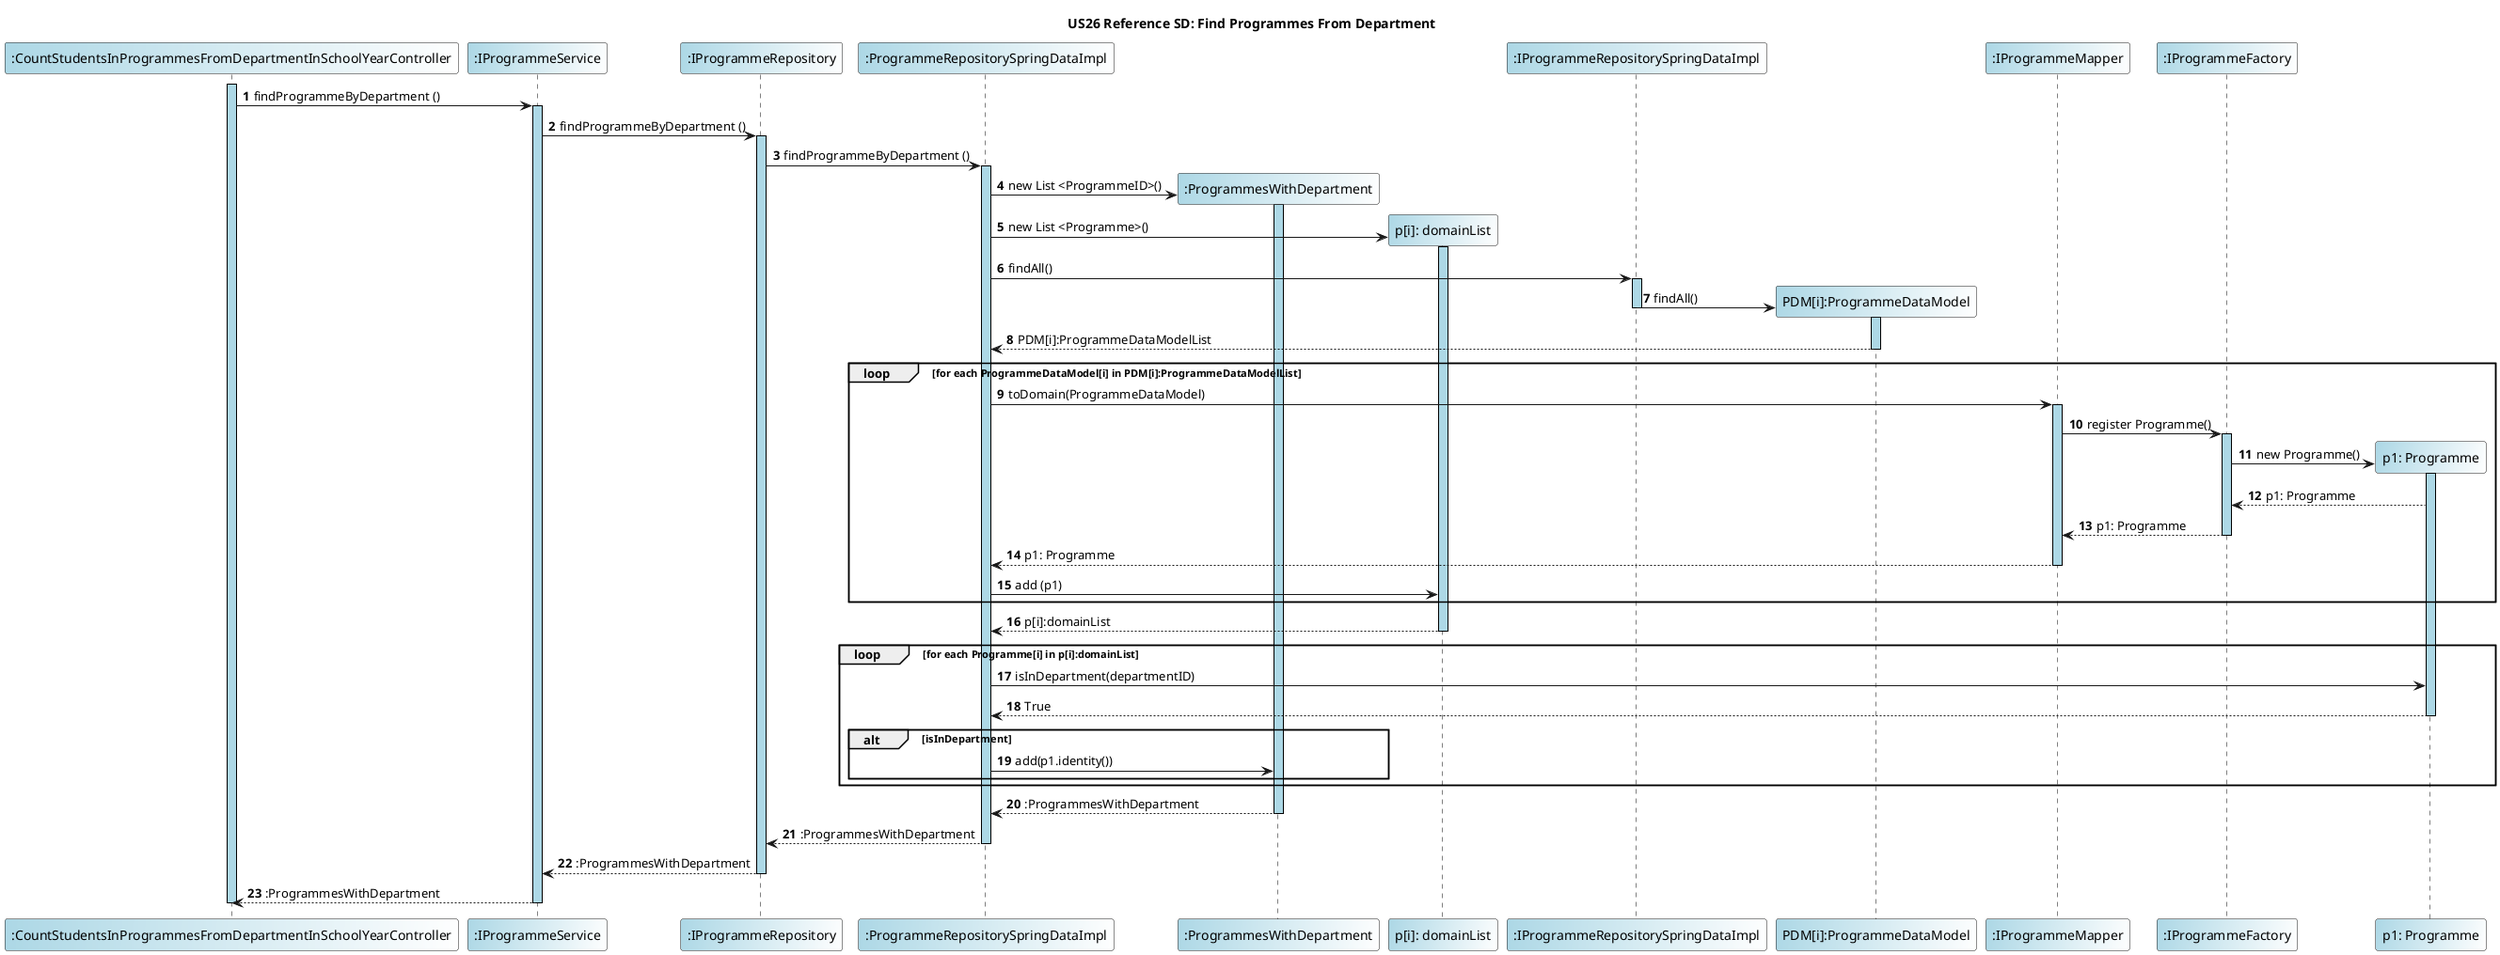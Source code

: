 @startuml

 title US26 Reference SD: Find Programmes From Department
 autonumber
 skinparam sequence {
    LifelineBorderColor Black
    LifelineBackgroundColor LightBlue
  }

 participant ":CountStudentsInProgrammesFromDepartmentInSchoolYearController" as Controller #LightBlue/White
 participant ":IProgrammeService" as IProgrammeService #LightBlue/White
 participant ":IProgrammeRepository" as IProgrammeRepository #LightBlue/White
 participant ":ProgrammeRepositorySpringDataImpl" as ProgrammeRepositorySpringDataImpl #LightBlue/White

 activate Controller
 Controller -> IProgrammeService: findProgrammeByDepartment ()

 activate IProgrammeService
 IProgrammeService -> IProgrammeRepository: findProgrammeByDepartment ()
 activate IProgrammeRepository
 IProgrammeRepository -> ProgrammeRepositorySpringDataImpl: findProgrammeByDepartment ()
 activate ProgrammeRepositorySpringDataImpl
 create ":ProgrammesWithDepartment" #LightBlue/White

 ProgrammeRepositorySpringDataImpl ->  ":ProgrammesWithDepartment"** : new List <ProgrammeID>()
 activate ":ProgrammesWithDepartment"

 create "p[i]: domainList" #LightBlue/White
 ProgrammeRepositorySpringDataImpl ->  "p[i]: domainList"** : new List <Programme>()
 activate "p[i]: domainList"
 participant ":IProgrammeRepositorySpringDataImpl" as IProgrammeRepositorySpringDataImpl #LightBlue/White

 ProgrammeRepositorySpringDataImpl -> IProgrammeRepositorySpringDataImpl: findAll()
 activate IProgrammeRepositorySpringDataImpl
 create "PDM[i]:ProgrammeDataModel" #LightBlue/White
 IProgrammeRepositorySpringDataImpl -> "PDM[i]:ProgrammeDataModel"** : findAll()
 deactivate IProgrammeRepositorySpringDataImpl
 activate "PDM[i]:ProgrammeDataModel"
 "PDM[i]:ProgrammeDataModel" --> ProgrammeRepositorySpringDataImpl: PDM[i]:ProgrammeDataModelList

 loop for each ProgrammeDataModel[i] in PDM[i]:ProgrammeDataModelList
 deactivate "PDM[i]:ProgrammeDataModel"
 participant ":IProgrammeMapper" as IProgrammeMapper #LightBlue/White

 ProgrammeRepositorySpringDataImpl -> IProgrammeMapper: toDomain(ProgrammeDataModel)
 activate IProgrammeMapper
 participant ":IProgrammeFactory" as IProgrammeFactory #LightBlue/White

 IProgrammeMapper -> IProgrammeFactory: register Programme()
 activate IProgrammeFactory
 create "p1: Programme" #LightBlue/White
 IProgrammeFactory ->  "p1: Programme"** : new Programme()
 activate "p1: Programme"
 "p1: Programme" --> IProgrammeFactory: p1: Programme
 IProgrammeFactory --> IProgrammeMapper: p1: Programme
 deactivate IProgrammeFactory
 IProgrammeMapper --> ProgrammeRepositorySpringDataImpl: p1: Programme

 deactivate IProgrammeMapper
 ProgrammeRepositorySpringDataImpl -> "p[i]: domainList": add (p1)
 end

 "p[i]: domainList" --> ProgrammeRepositorySpringDataImpl: p[i]:domainList
 deactivate "p[i]: domainList"
 loop for each Programme[i] in p[i]:domainList
 ProgrammeRepositorySpringDataImpl -> "p1: Programme": isInDepartment(departmentID)
 "p1: Programme" --> ProgrammeRepositorySpringDataImpl: True
 deactivate "p1: Programme"
 alt isInDepartment
 ProgrammeRepositorySpringDataImpl -> ":ProgrammesWithDepartment": add(p1.identity())
 end
 end

 ":ProgrammesWithDepartment" --> ProgrammeRepositorySpringDataImpl: :ProgrammesWithDepartment
 deactivate ":ProgrammesWithDepartment"
 ProgrammeRepositorySpringDataImpl --> IProgrammeRepository: :ProgrammesWithDepartment
 deactivate ProgrammeRepositorySpringDataImpl
 IProgrammeRepository --> IProgrammeService: :ProgrammesWithDepartment
 deactivate IProgrammeRepository
 IProgrammeService --> Controller: :ProgrammesWithDepartment
 deactivate IProgrammeService
 deactivate Controller
 @enduml
